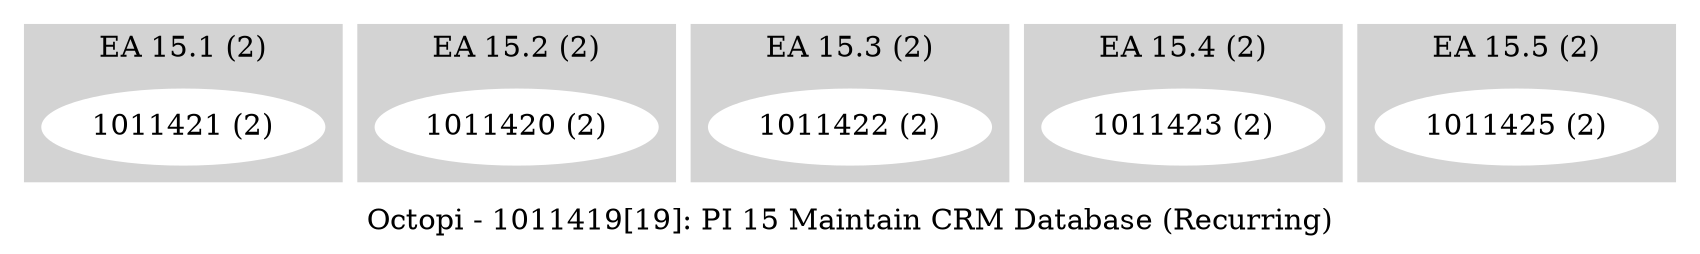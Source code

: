 digraph G {
    label = "Octopi - 1011419[19]: PI 15 Maintain CRM Database (Recurring)";
    ranksep = .1
    subgraph cluster_1 {
        style=filled;
        color=lightgrey;
        node [style=filled,color=white];
        "1011421 (2)"
        ;
        label = "EA 15.1 (2)";
    }
    subgraph cluster_2 {
        style=filled;
        color=lightgrey;
        node [style=filled,color=white];
        "1011420 (2)"
        ;
        label = "EA 15.2 (2)";
    }
    subgraph cluster_3 {
        style=filled;
        color=lightgrey;
        node [style=filled,color=white];
        "1011422 (2)"
        ;
        label = "EA 15.3 (2)";
    }
    subgraph cluster_4 {
        style=filled;
        color=lightgrey;
        node [style=filled,color=white];
        "1011423 (2)"
        ;
        label = "EA 15.4 (2)";
    }
    subgraph cluster_5 {
        style=filled;
        color=lightgrey;
        node [style=filled,color=white];
        "1011425 (2)"
        ;
        label = "EA 15.5 (2)";
    }
}
